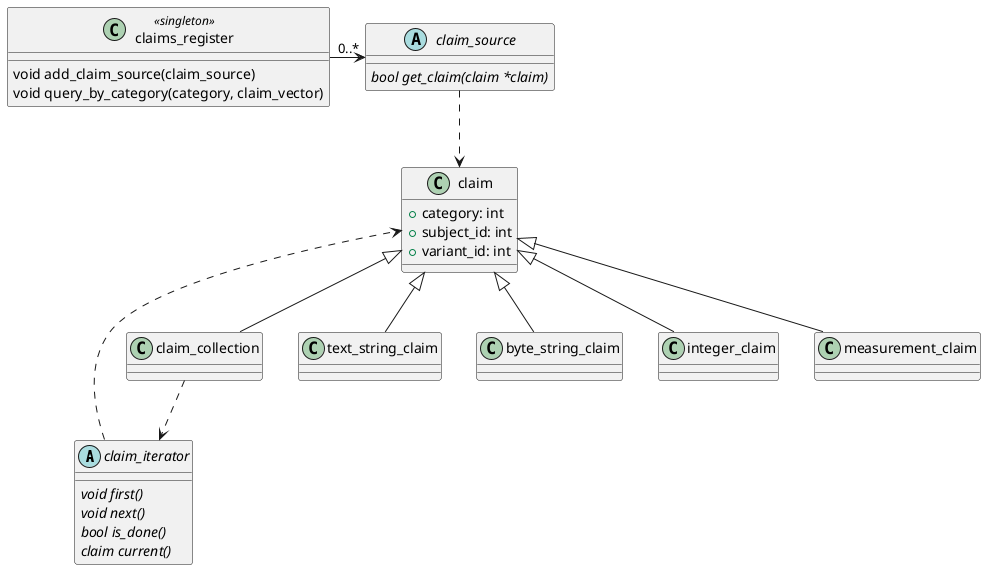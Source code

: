 '-------------------------------------------------------------------------------
' Copyright (c) 2021-2022, Arm Limited and Contributors. All rights reserved.
'
' SPDX-License-Identifier: BSD-3-Clause
'
'-------------------------------------------------------------------------------

@startuml

abstract class claim_iterator {
	{abstract} void first()
	{abstract} void next()
	{abstract} bool is_done()
	{abstract} claim current()
}

abstract class claim_source {
	{abstract} bool get_claim(claim *claim)
}

class claim {
	+category: int
	+subject_id: int
	+variant_id: int
}

class claims_register <<singleton>> {
	void add_claim_source(claim_source)
	void query_by_category(category, claim_vector)
}

claim <|-- claim_collection
claim <|-- text_string_claim
claim <|-- byte_string_claim
claim <|-- integer_claim
claim <|-- measurement_claim

claim_iterator ..> claim
claim_collection ..> claim_iterator
claim_source ..> claim
claims_register -> "0..*" claim_source

@enduml
